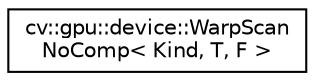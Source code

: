 digraph "Graphical Class Hierarchy"
{
 // LATEX_PDF_SIZE
  edge [fontname="Helvetica",fontsize="10",labelfontname="Helvetica",labelfontsize="10"];
  node [fontname="Helvetica",fontsize="10",shape=record];
  rankdir="LR";
  Node0 [label="cv::gpu::device::WarpScan\lNoComp\< Kind, T, F \>",height=0.2,width=0.4,color="black", fillcolor="white", style="filled",URL="$structcv_1_1gpu_1_1device_1_1_warp_scan_no_comp.html",tooltip=" "];
}
